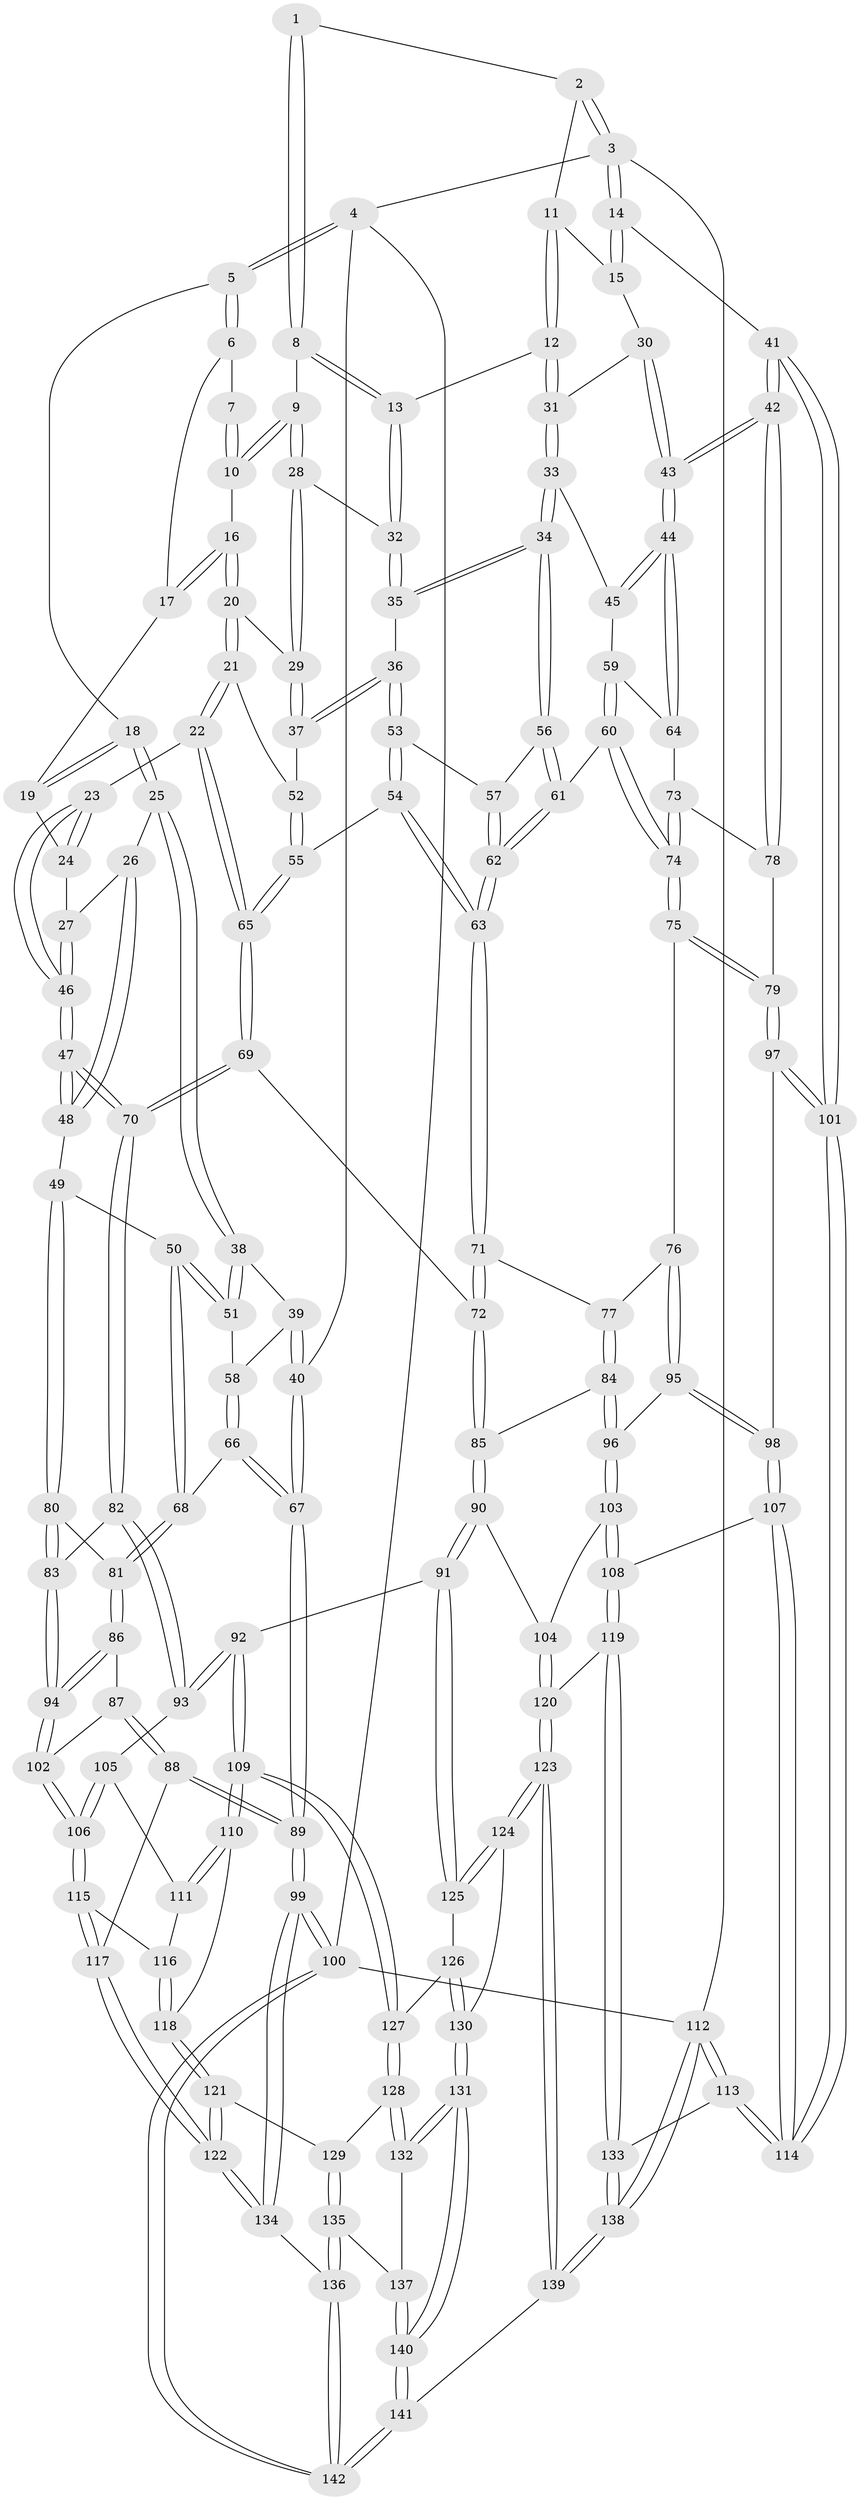 // Generated by graph-tools (version 1.1) at 2025/03/03/09/25 03:03:17]
// undirected, 142 vertices, 352 edges
graph export_dot {
graph [start="1"]
  node [color=gray90,style=filled];
  1 [pos="+0.7785788081766983+0"];
  2 [pos="+1+0"];
  3 [pos="+1+0"];
  4 [pos="+0+0"];
  5 [pos="+0+0"];
  6 [pos="+0.44881847311920203+0"];
  7 [pos="+0.5107036962033318+0"];
  8 [pos="+0.7818769512216478+0.02425813075222804"];
  9 [pos="+0.6679326272986597+0.08814106403762086"];
  10 [pos="+0.6643110172951736+0.08439681313671127"];
  11 [pos="+0.9224574340270498+0.02950053669255155"];
  12 [pos="+0.8542250215484413+0.10049462424466513"];
  13 [pos="+0.8366851539912658+0.09039838354622987"];
  14 [pos="+1+0.08356028009403299"];
  15 [pos="+0.9992779242709621+0.11050184631585097"];
  16 [pos="+0.5272654243248777+0.09894163169794801"];
  17 [pos="+0.4420335866620375+0"];
  18 [pos="+0.17565127936927005+0.11221584310444864"];
  19 [pos="+0.4116946857705652+0"];
  20 [pos="+0.5186938830589312+0.19359244319786242"];
  21 [pos="+0.4960368853001227+0.21963144359864242"];
  22 [pos="+0.48348496157498994+0.22960771161720034"];
  23 [pos="+0.4577697894267826+0.2356354024354735"];
  24 [pos="+0.3822064444577317+0.027799248667665158"];
  25 [pos="+0.19854932007412804+0.1611744496458316"];
  26 [pos="+0.211550221273728+0.16455704870416674"];
  27 [pos="+0.2607623041074729+0.16975374673766777"];
  28 [pos="+0.6721180678813858+0.13005670978644265"];
  29 [pos="+0.6114243622572464+0.1748963839620753"];
  30 [pos="+0.8860393114998064+0.16933906915649513"];
  31 [pos="+0.8815273573367255+0.16838704663934106"];
  32 [pos="+0.7070524193544988+0.1587120803897983"];
  33 [pos="+0.8328841894845294+0.2234036146152607"];
  34 [pos="+0.7850480851718346+0.24186399521468588"];
  35 [pos="+0.7171602269855949+0.17936189149123744"];
  36 [pos="+0.6545609111849324+0.2587467469125739"];
  37 [pos="+0.6524837283090187+0.2577109325399844"];
  38 [pos="+0.15345468847893384+0.2079242055481472"];
  39 [pos="+0.03318420646127639+0.21601190290799535"];
  40 [pos="+0+0.07061110162602166"];
  41 [pos="+1+0.36008600767873095"];
  42 [pos="+1+0.3523631533166285"];
  43 [pos="+1+0.32196773451566024"];
  44 [pos="+1+0.32419071740025013"];
  45 [pos="+0.8544492721693824+0.25834095806439733"];
  46 [pos="+0.39304417713877116+0.2819932854687798"];
  47 [pos="+0.3728024398584034+0.36477434556716665"];
  48 [pos="+0.24502833221395118+0.3726449779383599"];
  49 [pos="+0.2407221747118525+0.37382940646027274"];
  50 [pos="+0.15111930208615604+0.3011947496014734"];
  51 [pos="+0.14563627596631928+0.2839192017835143"];
  52 [pos="+0.6225703598966614+0.26237892183131906"];
  53 [pos="+0.6589225412526315+0.2658735026017885"];
  54 [pos="+0.615665679645905+0.3265112349852961"];
  55 [pos="+0.5864807994695656+0.3240376820317326"];
  56 [pos="+0.7784951722501763+0.2557174265586015"];
  57 [pos="+0.6643128582321894+0.2698970108984915"];
  58 [pos="+0.05314246433721139+0.310101532084656"];
  59 [pos="+0.868723093250586+0.29017301806565154"];
  60 [pos="+0.8482764409173567+0.38004566211562807"];
  61 [pos="+0.7654608486201505+0.33350551049439836"];
  62 [pos="+0.7056598728662865+0.37347867071800356"];
  63 [pos="+0.7013342837634101+0.3793966684336833"];
  64 [pos="+0.9756599778564348+0.33595480466740446"];
  65 [pos="+0.5720418681850449+0.3267047110736328"];
  66 [pos="+0.0022536378433999763+0.41435907825281737"];
  67 [pos="+0+0.43148946023199514"];
  68 [pos="+0.06676956114229851+0.43173230353538083"];
  69 [pos="+0.5551793958328081+0.43868831776460965"];
  70 [pos="+0.42075229953600285+0.4758705689191509"];
  71 [pos="+0.6925186592163264+0.4122862396892557"];
  72 [pos="+0.6122174969733101+0.45336283769213076"];
  73 [pos="+0.8588975974687554+0.3829336242850415"];
  74 [pos="+0.8509662265136502+0.38318734727246906"];
  75 [pos="+0.845655957659906+0.3996650162170116"];
  76 [pos="+0.7888746049431247+0.4873546844094611"];
  77 [pos="+0.7410967966394384+0.4619782310944595"];
  78 [pos="+0.9111775321020645+0.4304103836076492"];
  79 [pos="+0.909579592235087+0.5065609488805904"];
  80 [pos="+0.2077949348832146+0.4106561558989175"];
  81 [pos="+0.08903456082670134+0.4465669427620289"];
  82 [pos="+0.41634578736925554+0.4948250813842791"];
  83 [pos="+0.2341726186485621+0.5114117624578021"];
  84 [pos="+0.6808041541717816+0.5490039483874332"];
  85 [pos="+0.6381075171806149+0.5539349980421889"];
  86 [pos="+0.1007020212528383+0.47797909979746794"];
  87 [pos="+0.04974942755003814+0.5752440834440065"];
  88 [pos="+0+0.6758917898676221"];
  89 [pos="+0+0.6683534914802378"];
  90 [pos="+0.5880590163309044+0.6622380531883784"];
  91 [pos="+0.5864309492698517+0.6628568183111989"];
  92 [pos="+0.5121843816296959+0.6575207404142193"];
  93 [pos="+0.4174408989350484+0.5095488127790191"];
  94 [pos="+0.17947575061316437+0.5708295063568374"];
  95 [pos="+0.8194389455118872+0.5510304235284116"];
  96 [pos="+0.7697929078379092+0.5823262680911144"];
  97 [pos="+0.9238758571731941+0.5691489122459532"];
  98 [pos="+0.8979379947449372+0.5775501621778492"];
  99 [pos="+0+0.7800989783241074"];
  100 [pos="+0+1"];
  101 [pos="+1+0.5606608577532638"];
  102 [pos="+0.18123002839486171+0.6137626902872613"];
  103 [pos="+0.7319168479284582+0.6480962019528591"];
  104 [pos="+0.6379809442371942+0.6723478218574702"];
  105 [pos="+0.34128209802442955+0.5877356940953821"];
  106 [pos="+0.18271741344162654+0.6194336725886899"];
  107 [pos="+0.8468766319886654+0.7406745156855216"];
  108 [pos="+0.8350284287128378+0.7595131748665263"];
  109 [pos="+0.4554068303630919+0.7356156347784132"];
  110 [pos="+0.3793393134905548+0.7326505701161361"];
  111 [pos="+0.3378012563180337+0.6090283514891077"];
  112 [pos="+1+1"];
  113 [pos="+1+0.9068057423764817"];
  114 [pos="+1+0.650806645696893"];
  115 [pos="+0.1745721241005493+0.6640807747163472"];
  116 [pos="+0.29969557097199184+0.683337848216975"];
  117 [pos="+0.12987221331347387+0.7452773933540339"];
  118 [pos="+0.340964570811707+0.7414142797664776"];
  119 [pos="+0.8282350125772197+0.8082125089433484"];
  120 [pos="+0.765166952988912+0.828258620818937"];
  121 [pos="+0.3212445740238053+0.7620529646520602"];
  122 [pos="+0.17442450351636793+0.8400347108811705"];
  123 [pos="+0.6728147113195013+0.9032261114474542"];
  124 [pos="+0.6288158750583585+0.8865404014603476"];
  125 [pos="+0.6237894173521585+0.8749632418773513"];
  126 [pos="+0.4583010371644958+0.749754930664066"];
  127 [pos="+0.4565391920209789+0.7479888094145433"];
  128 [pos="+0.433389864875317+0.8239428508375022"];
  129 [pos="+0.37819443537664815+0.8627224519189621"];
  130 [pos="+0.5523610295205905+0.9114824724425507"];
  131 [pos="+0.5309942822846936+0.9225763174944001"];
  132 [pos="+0.4751945901669013+0.8854910839336829"];
  133 [pos="+0.8963625777323319+0.8595652591038874"];
  134 [pos="+0.1770181439689314+0.9015145502031155"];
  135 [pos="+0.3526206888962699+0.9001285658175988"];
  136 [pos="+0.17815870308089227+0.9081096915297757"];
  137 [pos="+0.3856086266131136+0.9341889490191115"];
  138 [pos="+0.7739276984616984+1"];
  139 [pos="+0.7510208232043183+1"];
  140 [pos="+0.45181193858546415+1"];
  141 [pos="+0.43955360272863003+1"];
  142 [pos="+0.047841179426644904+1"];
  1 -- 2;
  1 -- 8;
  1 -- 8;
  2 -- 3;
  2 -- 3;
  2 -- 11;
  3 -- 4;
  3 -- 14;
  3 -- 14;
  3 -- 112;
  4 -- 5;
  4 -- 5;
  4 -- 40;
  4 -- 100;
  5 -- 6;
  5 -- 6;
  5 -- 18;
  6 -- 7;
  6 -- 17;
  7 -- 10;
  7 -- 10;
  8 -- 9;
  8 -- 13;
  8 -- 13;
  9 -- 10;
  9 -- 10;
  9 -- 28;
  9 -- 28;
  10 -- 16;
  11 -- 12;
  11 -- 12;
  11 -- 15;
  12 -- 13;
  12 -- 31;
  12 -- 31;
  13 -- 32;
  13 -- 32;
  14 -- 15;
  14 -- 15;
  14 -- 41;
  15 -- 30;
  16 -- 17;
  16 -- 17;
  16 -- 20;
  16 -- 20;
  17 -- 19;
  18 -- 19;
  18 -- 19;
  18 -- 25;
  18 -- 25;
  19 -- 24;
  20 -- 21;
  20 -- 21;
  20 -- 29;
  21 -- 22;
  21 -- 22;
  21 -- 52;
  22 -- 23;
  22 -- 65;
  22 -- 65;
  23 -- 24;
  23 -- 24;
  23 -- 46;
  23 -- 46;
  24 -- 27;
  25 -- 26;
  25 -- 38;
  25 -- 38;
  26 -- 27;
  26 -- 48;
  26 -- 48;
  27 -- 46;
  27 -- 46;
  28 -- 29;
  28 -- 29;
  28 -- 32;
  29 -- 37;
  29 -- 37;
  30 -- 31;
  30 -- 43;
  30 -- 43;
  31 -- 33;
  31 -- 33;
  32 -- 35;
  32 -- 35;
  33 -- 34;
  33 -- 34;
  33 -- 45;
  34 -- 35;
  34 -- 35;
  34 -- 56;
  34 -- 56;
  35 -- 36;
  36 -- 37;
  36 -- 37;
  36 -- 53;
  36 -- 53;
  37 -- 52;
  38 -- 39;
  38 -- 51;
  38 -- 51;
  39 -- 40;
  39 -- 40;
  39 -- 58;
  40 -- 67;
  40 -- 67;
  41 -- 42;
  41 -- 42;
  41 -- 101;
  41 -- 101;
  42 -- 43;
  42 -- 43;
  42 -- 78;
  42 -- 78;
  43 -- 44;
  43 -- 44;
  44 -- 45;
  44 -- 45;
  44 -- 64;
  44 -- 64;
  45 -- 59;
  46 -- 47;
  46 -- 47;
  47 -- 48;
  47 -- 48;
  47 -- 70;
  47 -- 70;
  48 -- 49;
  49 -- 50;
  49 -- 80;
  49 -- 80;
  50 -- 51;
  50 -- 51;
  50 -- 68;
  50 -- 68;
  51 -- 58;
  52 -- 55;
  52 -- 55;
  53 -- 54;
  53 -- 54;
  53 -- 57;
  54 -- 55;
  54 -- 63;
  54 -- 63;
  55 -- 65;
  55 -- 65;
  56 -- 57;
  56 -- 61;
  56 -- 61;
  57 -- 62;
  57 -- 62;
  58 -- 66;
  58 -- 66;
  59 -- 60;
  59 -- 60;
  59 -- 64;
  60 -- 61;
  60 -- 74;
  60 -- 74;
  61 -- 62;
  61 -- 62;
  62 -- 63;
  62 -- 63;
  63 -- 71;
  63 -- 71;
  64 -- 73;
  65 -- 69;
  65 -- 69;
  66 -- 67;
  66 -- 67;
  66 -- 68;
  67 -- 89;
  67 -- 89;
  68 -- 81;
  68 -- 81;
  69 -- 70;
  69 -- 70;
  69 -- 72;
  70 -- 82;
  70 -- 82;
  71 -- 72;
  71 -- 72;
  71 -- 77;
  72 -- 85;
  72 -- 85;
  73 -- 74;
  73 -- 74;
  73 -- 78;
  74 -- 75;
  74 -- 75;
  75 -- 76;
  75 -- 79;
  75 -- 79;
  76 -- 77;
  76 -- 95;
  76 -- 95;
  77 -- 84;
  77 -- 84;
  78 -- 79;
  79 -- 97;
  79 -- 97;
  80 -- 81;
  80 -- 83;
  80 -- 83;
  81 -- 86;
  81 -- 86;
  82 -- 83;
  82 -- 93;
  82 -- 93;
  83 -- 94;
  83 -- 94;
  84 -- 85;
  84 -- 96;
  84 -- 96;
  85 -- 90;
  85 -- 90;
  86 -- 87;
  86 -- 94;
  86 -- 94;
  87 -- 88;
  87 -- 88;
  87 -- 102;
  88 -- 89;
  88 -- 89;
  88 -- 117;
  89 -- 99;
  89 -- 99;
  90 -- 91;
  90 -- 91;
  90 -- 104;
  91 -- 92;
  91 -- 125;
  91 -- 125;
  92 -- 93;
  92 -- 93;
  92 -- 109;
  92 -- 109;
  93 -- 105;
  94 -- 102;
  94 -- 102;
  95 -- 96;
  95 -- 98;
  95 -- 98;
  96 -- 103;
  96 -- 103;
  97 -- 98;
  97 -- 101;
  97 -- 101;
  98 -- 107;
  98 -- 107;
  99 -- 100;
  99 -- 100;
  99 -- 134;
  99 -- 134;
  100 -- 142;
  100 -- 142;
  100 -- 112;
  101 -- 114;
  101 -- 114;
  102 -- 106;
  102 -- 106;
  103 -- 104;
  103 -- 108;
  103 -- 108;
  104 -- 120;
  104 -- 120;
  105 -- 106;
  105 -- 106;
  105 -- 111;
  106 -- 115;
  106 -- 115;
  107 -- 108;
  107 -- 114;
  107 -- 114;
  108 -- 119;
  108 -- 119;
  109 -- 110;
  109 -- 110;
  109 -- 127;
  109 -- 127;
  110 -- 111;
  110 -- 111;
  110 -- 118;
  111 -- 116;
  112 -- 113;
  112 -- 113;
  112 -- 138;
  112 -- 138;
  113 -- 114;
  113 -- 114;
  113 -- 133;
  115 -- 116;
  115 -- 117;
  115 -- 117;
  116 -- 118;
  116 -- 118;
  117 -- 122;
  117 -- 122;
  118 -- 121;
  118 -- 121;
  119 -- 120;
  119 -- 133;
  119 -- 133;
  120 -- 123;
  120 -- 123;
  121 -- 122;
  121 -- 122;
  121 -- 129;
  122 -- 134;
  122 -- 134;
  123 -- 124;
  123 -- 124;
  123 -- 139;
  123 -- 139;
  124 -- 125;
  124 -- 125;
  124 -- 130;
  125 -- 126;
  126 -- 127;
  126 -- 130;
  126 -- 130;
  127 -- 128;
  127 -- 128;
  128 -- 129;
  128 -- 132;
  128 -- 132;
  129 -- 135;
  129 -- 135;
  130 -- 131;
  130 -- 131;
  131 -- 132;
  131 -- 132;
  131 -- 140;
  131 -- 140;
  132 -- 137;
  133 -- 138;
  133 -- 138;
  134 -- 136;
  135 -- 136;
  135 -- 136;
  135 -- 137;
  136 -- 142;
  136 -- 142;
  137 -- 140;
  137 -- 140;
  138 -- 139;
  138 -- 139;
  139 -- 141;
  140 -- 141;
  140 -- 141;
  141 -- 142;
  141 -- 142;
}
